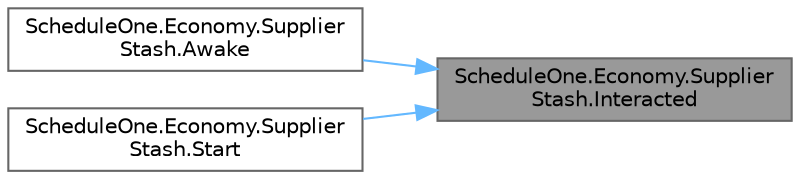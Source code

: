 digraph "ScheduleOne.Economy.SupplierStash.Interacted"
{
 // LATEX_PDF_SIZE
  bgcolor="transparent";
  edge [fontname=Helvetica,fontsize=10,labelfontname=Helvetica,labelfontsize=10];
  node [fontname=Helvetica,fontsize=10,shape=box,height=0.2,width=0.4];
  rankdir="RL";
  Node1 [id="Node000001",label="ScheduleOne.Economy.Supplier\lStash.Interacted",height=0.2,width=0.4,color="gray40", fillcolor="grey60", style="filled", fontcolor="black",tooltip=" "];
  Node1 -> Node2 [id="edge1_Node000001_Node000002",dir="back",color="steelblue1",style="solid",tooltip=" "];
  Node2 [id="Node000002",label="ScheduleOne.Economy.Supplier\lStash.Awake",height=0.2,width=0.4,color="grey40", fillcolor="white", style="filled",URL="$class_schedule_one_1_1_economy_1_1_supplier_stash.html#a70893bfc885e92dc480f23eed8669882",tooltip=" "];
  Node1 -> Node3 [id="edge2_Node000001_Node000003",dir="back",color="steelblue1",style="solid",tooltip=" "];
  Node3 [id="Node000003",label="ScheduleOne.Economy.Supplier\lStash.Start",height=0.2,width=0.4,color="grey40", fillcolor="white", style="filled",URL="$class_schedule_one_1_1_economy_1_1_supplier_stash.html#afffc33d0a41119decd9c7a6d31435563",tooltip=" "];
}
